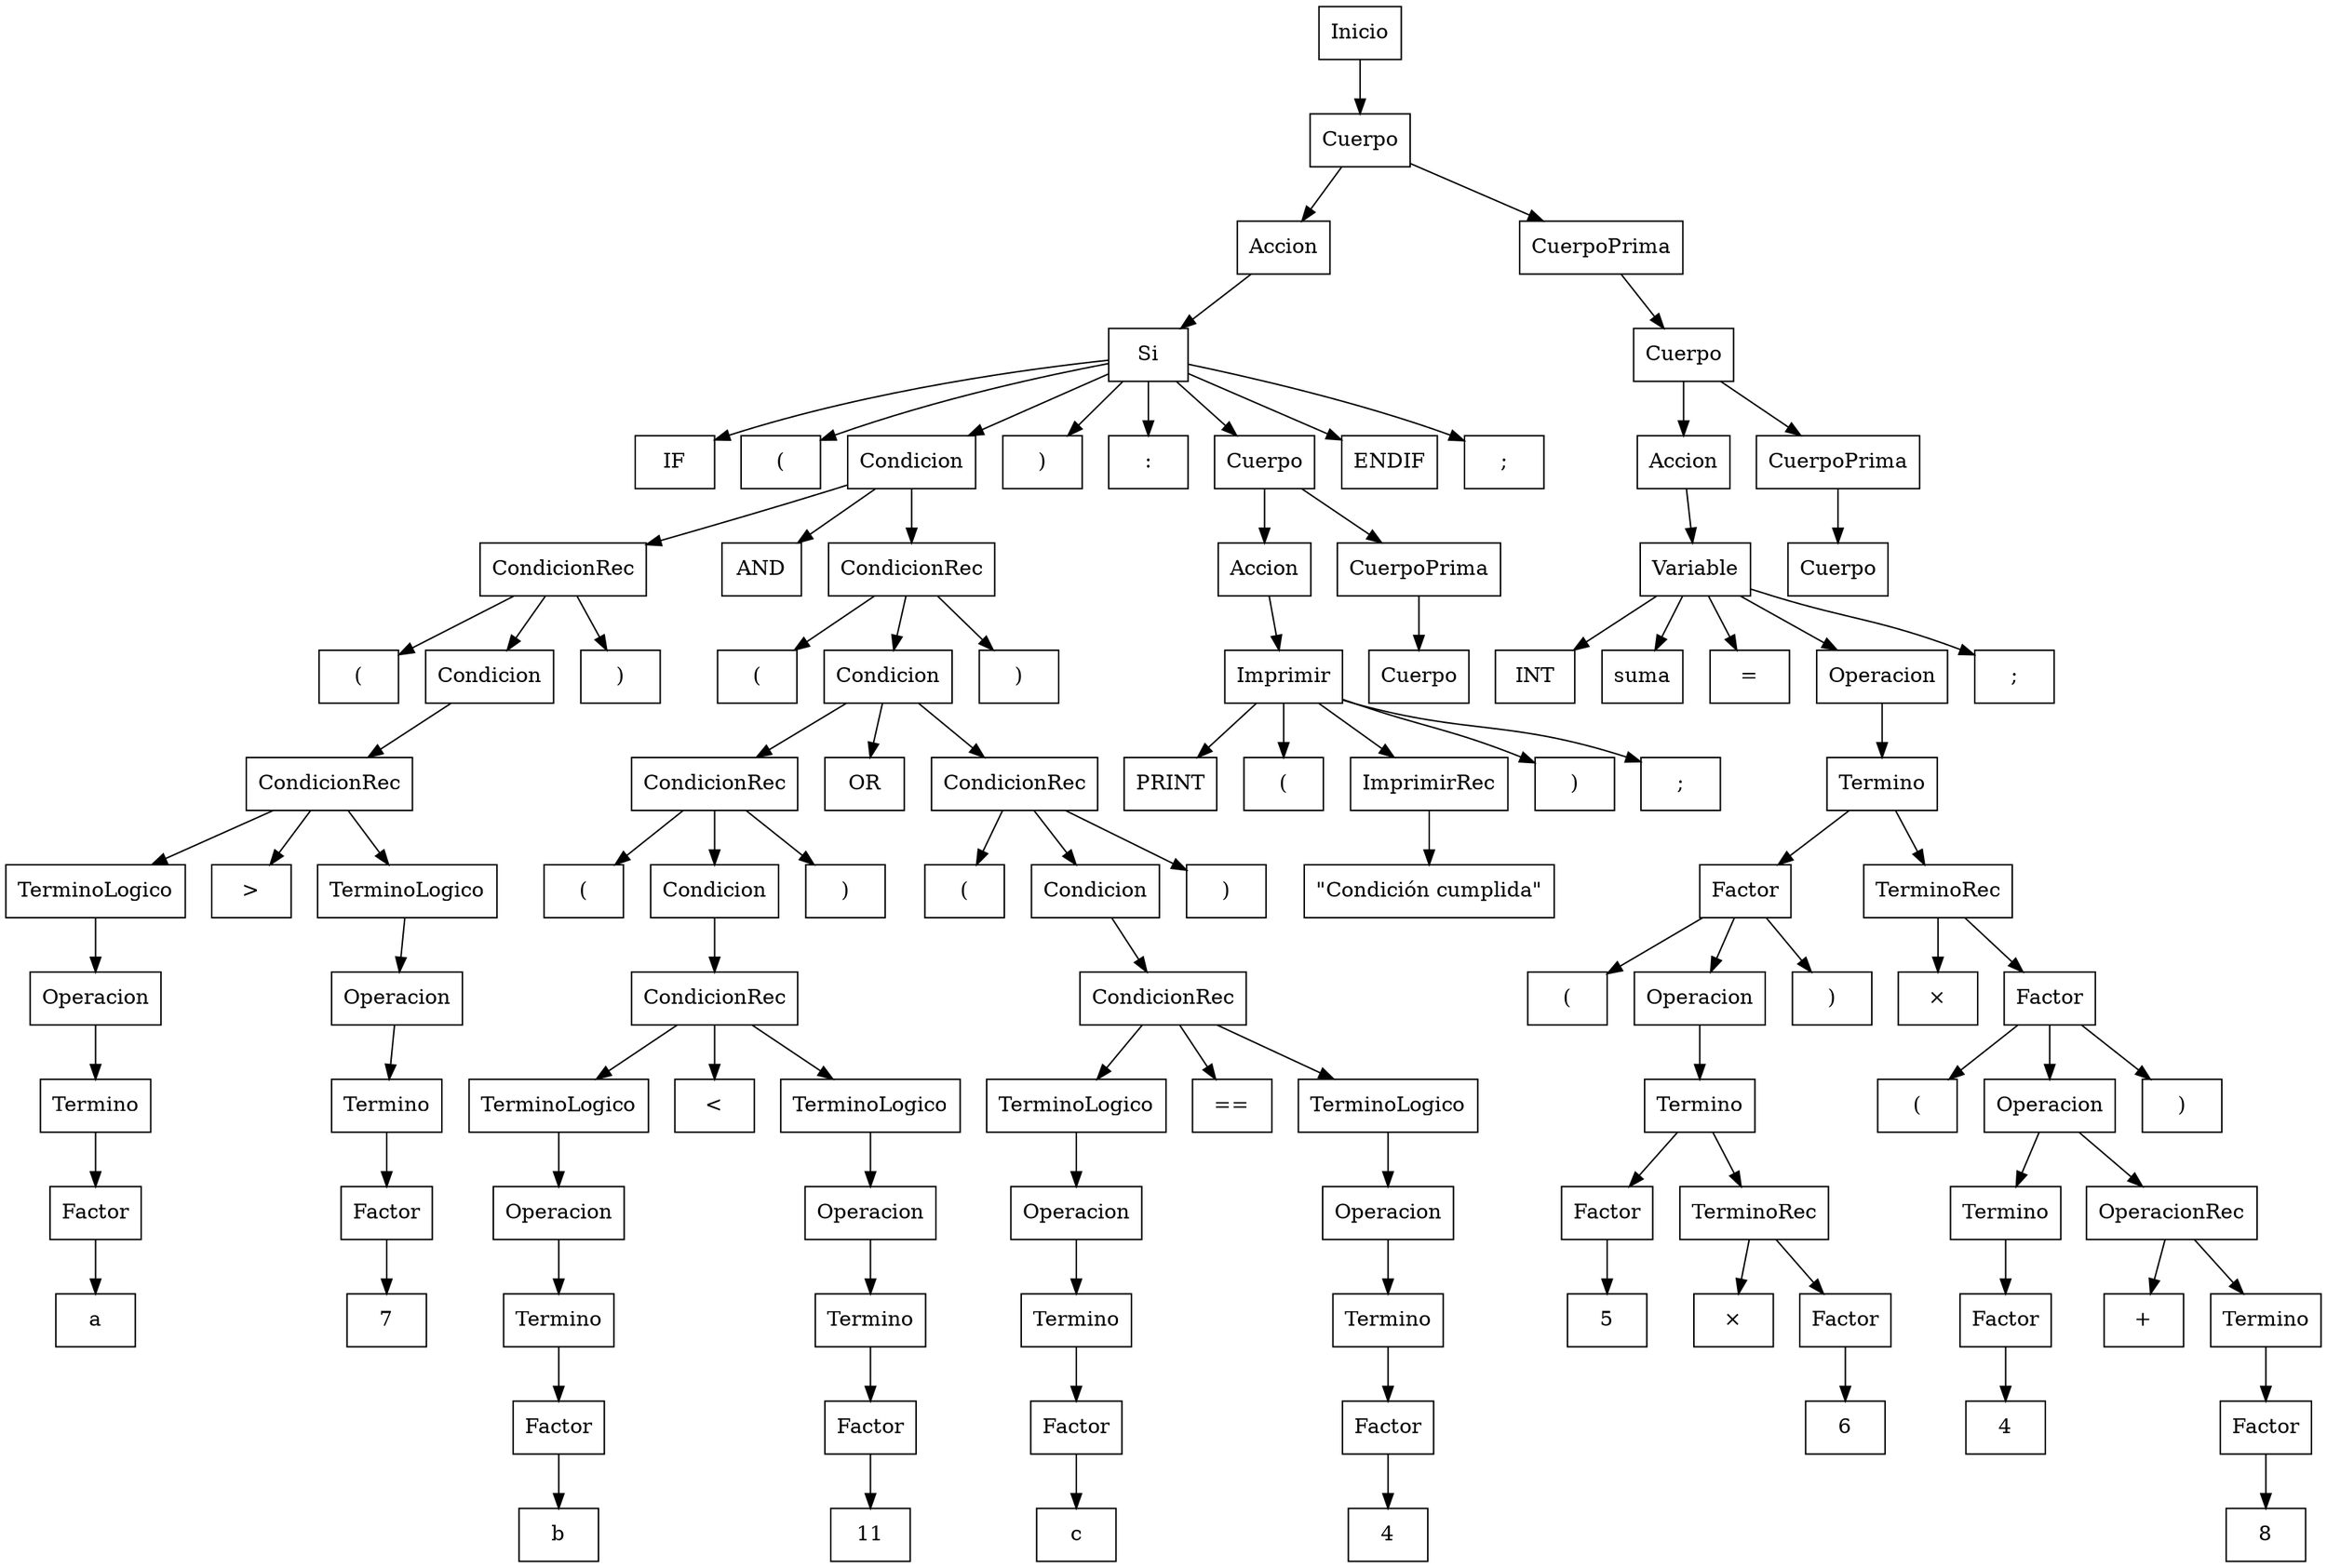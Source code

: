 digraph G {
  node [shape=record];
    node26117480 [label="Inicio"];
  node761960786 [label="Cuerpo"];
  node581374081 [label="Accion"];
  node959447386 [label="Si"];
  node1654589030 [label="IF"];
  node959447386 -> node1654589030;
  node466002798 [label="("];
  node959447386 -> node466002798;
  node33524623 [label="Condicion"];
  node947679291 [label="CondicionRec"];
  node575335780 [label="("];
  node947679291 -> node575335780;
  node205125520 [label="Condicion"];
  node1911006827 [label="CondicionRec"];
  node717356484 [label="TerminoLogico"];
  node1595212853 [label="Operacion"];
  node475266352 [label="Termino"];
  node1355531311 [label="Factor"];
  node1967205423 [label="a"];
  node1355531311 -> node1967205423;
  node475266352 -> node1355531311;
  node1595212853 -> node475266352;
  node717356484 -> node1595212853;
  node1911006827 -> node717356484;
  node42121758 [label="\>"];
  node1911006827 -> node42121758;
  node20671747 [label="TerminoLogico"];
  node257895351 [label="Operacion"];
  node1929600551 [label="Termino"];
  node1690716179 [label="Factor"];
  node1053782781 [label="7"];
  node1690716179 -> node1053782781;
  node1929600551 -> node1690716179;
  node257895351 -> node1929600551;
  node20671747 -> node257895351;
  node1911006827 -> node20671747;
  node205125520 -> node1911006827;
  node947679291 -> node205125520;
  node1211888640 [label=")"];
  node947679291 -> node1211888640;
  node33524623 -> node947679291;
  node564160838 [label="AND"];
  node33524623 -> node564160838;
  node2012232625 [label="CondicionRec"];
  node846063400 [label="("];
  node2012232625 -> node846063400;
  node627150481 [label="Condicion"];
  node128526626 [label="CondicionRec"];
  node1911728085 [label="("];
  node128526626 -> node1911728085;
  node754666084 [label="Condicion"];
  node88558700 [label="CondicionRec"];
  node1265210847 [label="TerminoLogico"];
  node801197928 [label="Operacion"];
  node1495242910 [label="Termino"];
  node1711574013 [label="Factor"];
  node1631862159 [label="b"];
  node1711574013 -> node1631862159;
  node1495242910 -> node1711574013;
  node801197928 -> node1495242910;
  node1265210847 -> node801197928;
  node88558700 -> node1265210847;
  node1146848448 [label="\<"];
  node88558700 -> node1146848448;
  node1638215613 [label="TerminoLogico"];
  node591137559 [label="Operacion"];
  node1674896058 [label="Termino"];
  node2075203460 [label="Factor"];
  node866191240 [label="11"];
  node2075203460 -> node866191240;
  node1674896058 -> node2075203460;
  node591137559 -> node1674896058;
  node1638215613 -> node591137559;
  node88558700 -> node1638215613;
  node754666084 -> node88558700;
  node128526626 -> node754666084;
  node1879492184 [label=")"];
  node128526626 -> node1879492184;
  node627150481 -> node128526626;
  node872627152 [label="OR"];
  node627150481 -> node872627152;
  node1207769059 [label="CondicionRec"];
  node2094777811 [label="("];
  node1207769059 -> node2094777811;
  node984213526 [label="Condicion"];
  node400136488 [label="CondicionRec"];
  node942986815 [label="TerminoLogico"];
  node451111351 [label="Operacion"];
  node1879034789 [label="Termino"];
  node875827115 [label="Factor"];
  node716157500 [label="c"];
  node875827115 -> node716157500;
  node1879034789 -> node875827115;
  node451111351 -> node1879034789;
  node942986815 -> node451111351;
  node400136488 -> node942986815;
  node729864207 [label="=="];
  node400136488 -> node729864207;
  node984849465 [label="TerminoLogico"];
  node787387795 [label="Operacion"];
  node2030562336 [label="Termino"];
  node1416233903 [label="Factor"];
  node1914572623 [label="4"];
  node1416233903 -> node1914572623;
  node2030562336 -> node1416233903;
  node787387795 -> node2030562336;
  node984849465 -> node787387795;
  node400136488 -> node984849465;
  node984213526 -> node400136488;
  node1207769059 -> node984213526;
  node679890578 [label=")"];
  node1207769059 -> node679890578;
  node627150481 -> node1207769059;
  node2012232625 -> node627150481;
  node1856426318 [label=")"];
  node2012232625 -> node1856426318;
  node33524623 -> node2012232625;
  node959447386 -> node33524623;
  node1792393294 [label=")"];
  node959447386 -> node1792393294;
  node1748225580 [label=":"];
  node959447386 -> node1748225580;
  node1918627686 [label="Cuerpo"];
  node716143810 [label="Accion"];
  node1849433705 [label="Imprimir"];
  node411631404 [label="PRINT"];
  node1849433705 -> node411631404;
  node897913732 [label="("];
  node1849433705 -> node897913732;
  node1688019098 [label="ImprimirRec"];
  node1792845110 [label="\"Condición cumplida\""];
  node1688019098 -> node1792845110;
  node1849433705 -> node1688019098;
  node896681694 [label=")"];
  node1849433705 -> node896681694;
  node687241927 [label=";"];
  node1849433705 -> node687241927;
  node716143810 -> node1849433705;
  node1918627686 -> node716143810;
  node627185331 [label="CuerpoPrima"];
  node706277948 [label="Cuerpo"];
  node627185331 -> node706277948;
  node1918627686 -> node627185331;
  node959447386 -> node1918627686;
  node226170135 [label="ENDIF"];
  node959447386 -> node226170135;
  node381707837 [label=";"];
  node959447386 -> node381707837;
  node581374081 -> node959447386;
  node761960786 -> node581374081;
  node589446616 [label="CuerpoPrima"];
  node1321640594 [label="Cuerpo"];
  node457233904 [label="Accion"];
  node245672235 [label="Variable"];
  node1012570586 [label="INT"];
  node245672235 -> node1012570586;
  node1207140081 [label="suma"];
  node245672235 -> node1207140081;
  node1510067370 [label="="];
  node245672235 -> node1510067370;
  node1908923184 [label="Operacion"];
  node431687835 [label="Termino"];
  node1164175787 [label="Factor"];
  node290658609 [label="("];
  node1164175787 -> node290658609;
  node1577213552 [label="Operacion"];
  node532445947 [label="Termino"];
  node1170794006 [label="Factor"];
  node1289479439 [label="5"];
  node1170794006 -> node1289479439;
  node532445947 -> node1170794006;
  node6738746 [label="TerminoRec"];
  node2096171631 [label="×"];
  node6738746 -> node2096171631;
  node2114694065 [label="Factor"];
  node1844169442 [label="6"];
  node2114694065 -> node1844169442;
  node6738746 -> node2114694065;
  node532445947 -> node6738746;
  node1577213552 -> node532445947;
  node1164175787 -> node1577213552;
  node1537358694 [label=")"];
  node1164175787 -> node1537358694;
  node431687835 -> node1164175787;
  node804581391 [label="TerminoRec"];
  node209813603 [label="×"];
  node804581391 -> node209813603;
  node1057941451 [label="Factor"];
  node1975358023 [label="("];
  node1057941451 -> node1975358023;
  node2101440631 [label="Operacion"];
  node2109957412 [label="Termino"];
  node901506536 [label="Factor"];
  node747464370 [label="4"];
  node901506536 -> node747464370;
  node2109957412 -> node901506536;
  node2101440631 -> node2109957412;
  node1513712028 [label="OperacionRec"];
  node1018547642 [label="+"];
  node1513712028 -> node1018547642;
  node1456208737 [label="Termino"];
  node288665596 [label="Factor"];
  node13648335 [label="8"];
  node288665596 -> node13648335;
  node1456208737 -> node288665596;
  node1513712028 -> node1456208737;
  node2101440631 -> node1513712028;
  node1057941451 -> node2101440631;
  node312116338 [label=")"];
  node1057941451 -> node312116338;
  node804581391 -> node1057941451;
  node431687835 -> node804581391;
  node1908923184 -> node431687835;
  node245672235 -> node1908923184;
  node453211571 [label=";"];
  node245672235 -> node453211571;
  node457233904 -> node245672235;
  node1321640594 -> node457233904;
  node796684896 [label="CuerpoPrima"];
  node757108857 [label="Cuerpo"];
  node796684896 -> node757108857;
  node1321640594 -> node796684896;
  node589446616 -> node1321640594;
  node761960786 -> node589446616;
  node26117480 -> node761960786;

}
